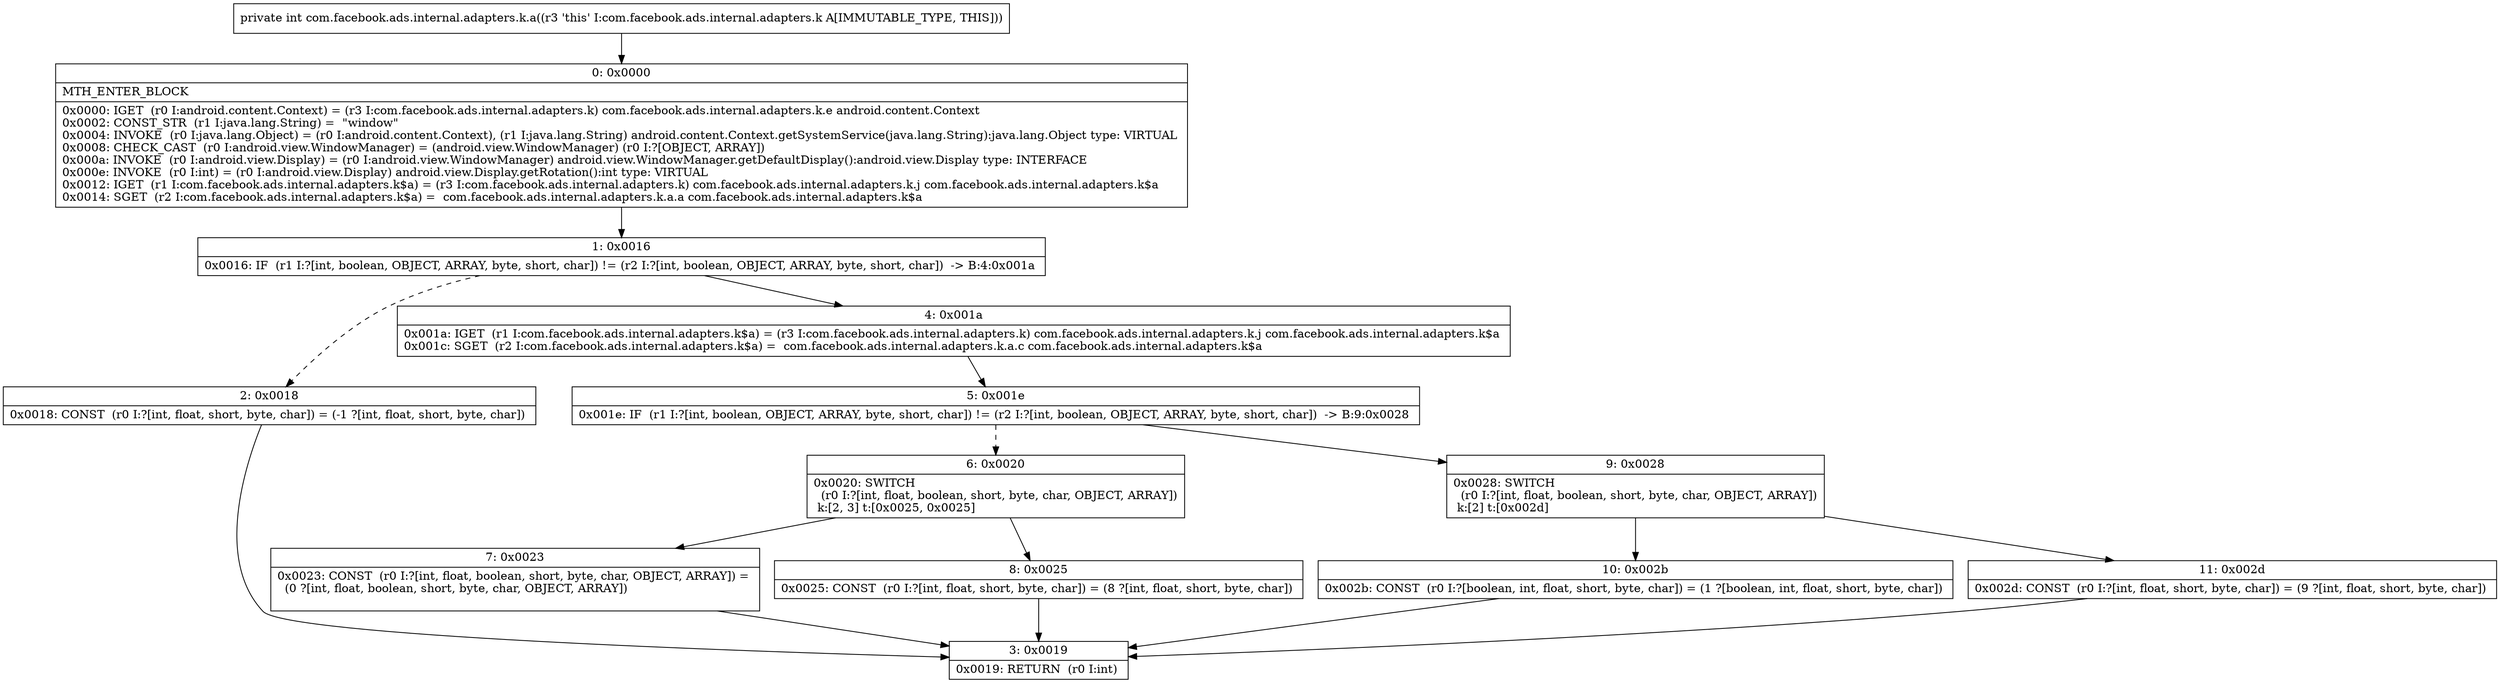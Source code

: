 digraph "CFG forcom.facebook.ads.internal.adapters.k.a()I" {
Node_0 [shape=record,label="{0\:\ 0x0000|MTH_ENTER_BLOCK\l|0x0000: IGET  (r0 I:android.content.Context) = (r3 I:com.facebook.ads.internal.adapters.k) com.facebook.ads.internal.adapters.k.e android.content.Context \l0x0002: CONST_STR  (r1 I:java.lang.String) =  \"window\" \l0x0004: INVOKE  (r0 I:java.lang.Object) = (r0 I:android.content.Context), (r1 I:java.lang.String) android.content.Context.getSystemService(java.lang.String):java.lang.Object type: VIRTUAL \l0x0008: CHECK_CAST  (r0 I:android.view.WindowManager) = (android.view.WindowManager) (r0 I:?[OBJECT, ARRAY]) \l0x000a: INVOKE  (r0 I:android.view.Display) = (r0 I:android.view.WindowManager) android.view.WindowManager.getDefaultDisplay():android.view.Display type: INTERFACE \l0x000e: INVOKE  (r0 I:int) = (r0 I:android.view.Display) android.view.Display.getRotation():int type: VIRTUAL \l0x0012: IGET  (r1 I:com.facebook.ads.internal.adapters.k$a) = (r3 I:com.facebook.ads.internal.adapters.k) com.facebook.ads.internal.adapters.k.j com.facebook.ads.internal.adapters.k$a \l0x0014: SGET  (r2 I:com.facebook.ads.internal.adapters.k$a) =  com.facebook.ads.internal.adapters.k.a.a com.facebook.ads.internal.adapters.k$a \l}"];
Node_1 [shape=record,label="{1\:\ 0x0016|0x0016: IF  (r1 I:?[int, boolean, OBJECT, ARRAY, byte, short, char]) != (r2 I:?[int, boolean, OBJECT, ARRAY, byte, short, char])  \-\> B:4:0x001a \l}"];
Node_2 [shape=record,label="{2\:\ 0x0018|0x0018: CONST  (r0 I:?[int, float, short, byte, char]) = (\-1 ?[int, float, short, byte, char]) \l}"];
Node_3 [shape=record,label="{3\:\ 0x0019|0x0019: RETURN  (r0 I:int) \l}"];
Node_4 [shape=record,label="{4\:\ 0x001a|0x001a: IGET  (r1 I:com.facebook.ads.internal.adapters.k$a) = (r3 I:com.facebook.ads.internal.adapters.k) com.facebook.ads.internal.adapters.k.j com.facebook.ads.internal.adapters.k$a \l0x001c: SGET  (r2 I:com.facebook.ads.internal.adapters.k$a) =  com.facebook.ads.internal.adapters.k.a.c com.facebook.ads.internal.adapters.k$a \l}"];
Node_5 [shape=record,label="{5\:\ 0x001e|0x001e: IF  (r1 I:?[int, boolean, OBJECT, ARRAY, byte, short, char]) != (r2 I:?[int, boolean, OBJECT, ARRAY, byte, short, char])  \-\> B:9:0x0028 \l}"];
Node_6 [shape=record,label="{6\:\ 0x0020|0x0020: SWITCH  \l  (r0 I:?[int, float, boolean, short, byte, char, OBJECT, ARRAY])\l k:[2, 3] t:[0x0025, 0x0025] \l}"];
Node_7 [shape=record,label="{7\:\ 0x0023|0x0023: CONST  (r0 I:?[int, float, boolean, short, byte, char, OBJECT, ARRAY]) = \l  (0 ?[int, float, boolean, short, byte, char, OBJECT, ARRAY])\l \l}"];
Node_8 [shape=record,label="{8\:\ 0x0025|0x0025: CONST  (r0 I:?[int, float, short, byte, char]) = (8 ?[int, float, short, byte, char]) \l}"];
Node_9 [shape=record,label="{9\:\ 0x0028|0x0028: SWITCH  \l  (r0 I:?[int, float, boolean, short, byte, char, OBJECT, ARRAY])\l k:[2] t:[0x002d] \l}"];
Node_10 [shape=record,label="{10\:\ 0x002b|0x002b: CONST  (r0 I:?[boolean, int, float, short, byte, char]) = (1 ?[boolean, int, float, short, byte, char]) \l}"];
Node_11 [shape=record,label="{11\:\ 0x002d|0x002d: CONST  (r0 I:?[int, float, short, byte, char]) = (9 ?[int, float, short, byte, char]) \l}"];
MethodNode[shape=record,label="{private int com.facebook.ads.internal.adapters.k.a((r3 'this' I:com.facebook.ads.internal.adapters.k A[IMMUTABLE_TYPE, THIS])) }"];
MethodNode -> Node_0;
Node_0 -> Node_1;
Node_1 -> Node_2[style=dashed];
Node_1 -> Node_4;
Node_2 -> Node_3;
Node_4 -> Node_5;
Node_5 -> Node_6[style=dashed];
Node_5 -> Node_9;
Node_6 -> Node_7;
Node_6 -> Node_8;
Node_7 -> Node_3;
Node_8 -> Node_3;
Node_9 -> Node_10;
Node_9 -> Node_11;
Node_10 -> Node_3;
Node_11 -> Node_3;
}

